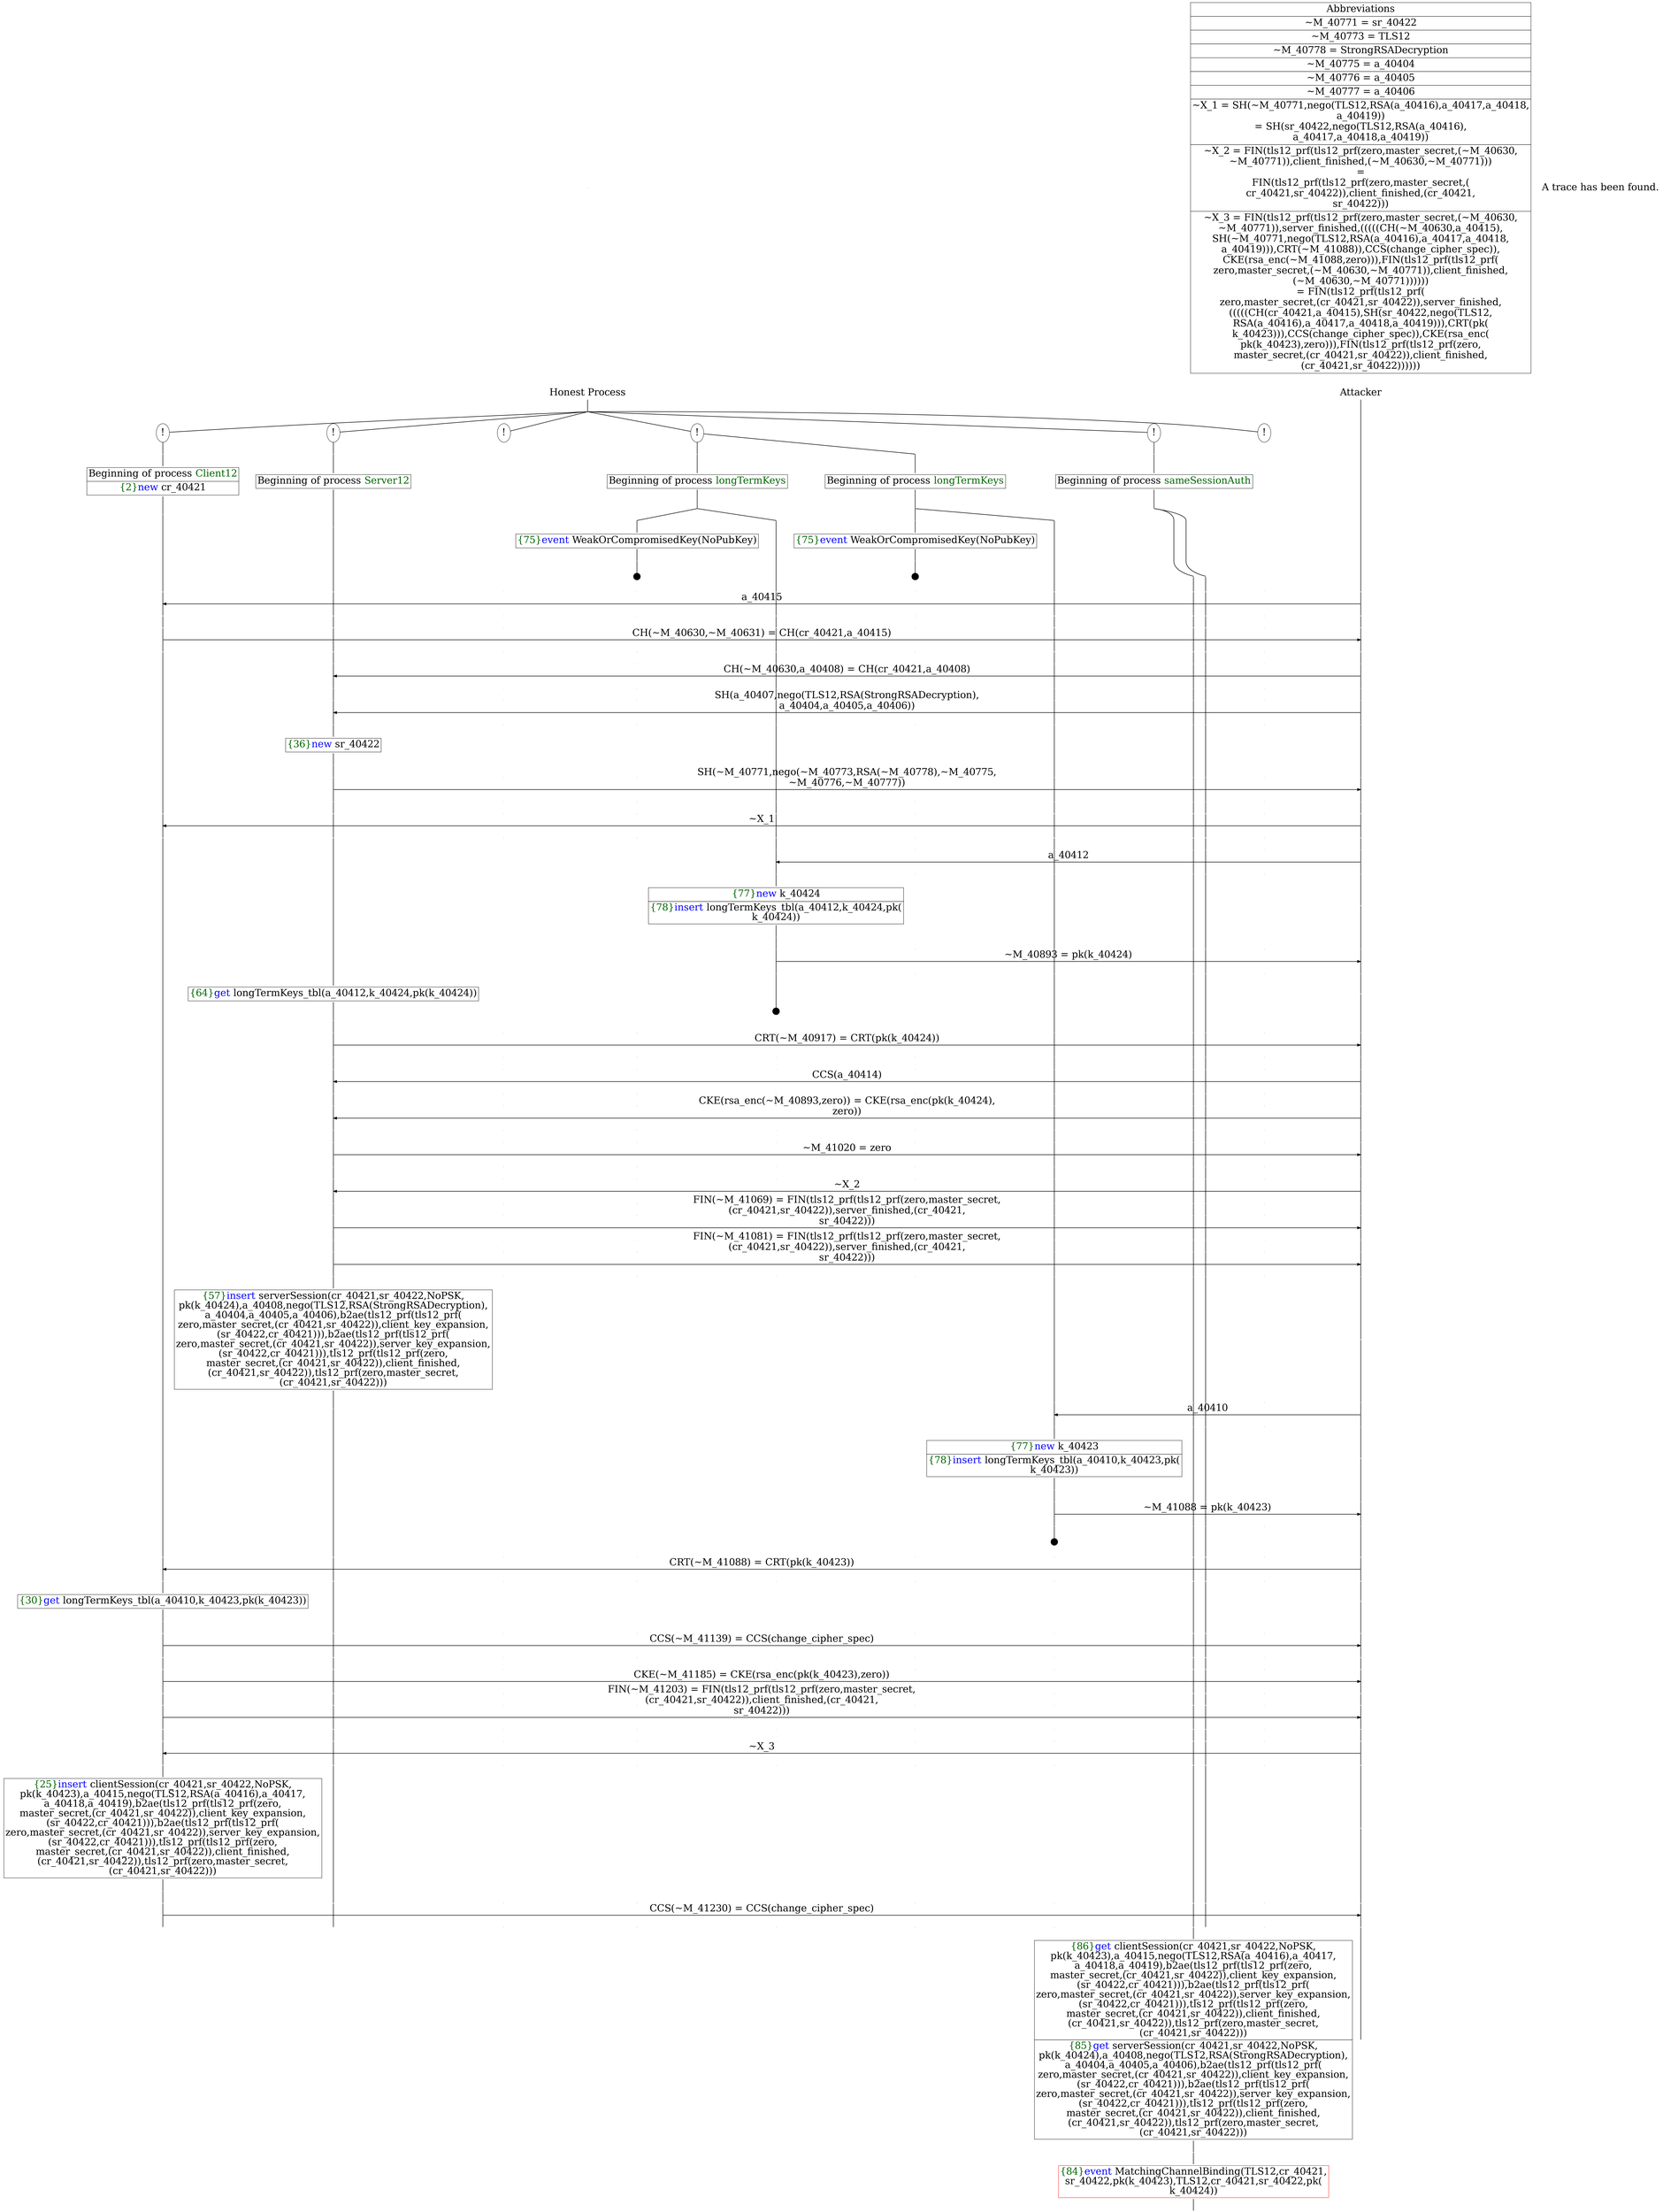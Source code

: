 digraph {
graph [ordering = out]
edge [arrowhead = none, penwidth = 1.6, fontsize = 30]
node [shape = point, width = 0, height = 0, fontsize = 30]
Trace<br/>
[label = <A trace has been found.<br/>
>, shape = plaintext]
P0__0 [label = "Honest Process", shape = plaintext]
P__0 [label = "Attacker", shape = plaintext]
Trace -> P0__0 [label = "", style = invisible, weight = 100]{rank = same; P0__0 P__0}
P0__0 -> P0__1 [label = <>, weight = 100]
/*RPar */
P0__1 -> P0_5__1 [label = <>]
P0__1 -> P0_4__1 [label = <>]
P0__1 -> P0_3__1 [label = <>]
P0__1 -> P0_2__1 [label = <>]
P0__1 -> P0_1__1 [label = <>]
P0__1 -> P0_0__1 [label = <>]
P0__1 [label = "", fixedsize = false, width = 0, height = 0, shape = none]
{rank = same; P0_0__1 P0_1__1 P0_2__1 P0_3__1 P0_4__1 P0_5__1}
P0_0__1 [label = "!", shape = ellipse]
P0_1__1 [label = "!", shape = ellipse]
P0_1_0__1 [label = "", fixedsize = false, width = 0, height = 0, shape = none]
P0_1__1 -> P0_1_0__1 [label = <>, weight = 100]
P0_1_0__1 -> P0_1_0__2 [label = <>, weight = 100]
P0_1_0__2 [shape = plaintext, label = <<TABLE BORDER="0" CELLBORDER="1" CELLSPACING="0" CELLPADDING="4"> <TR><TD>Beginning of process <FONT COLOR="darkgreen">sameSessionAuth</FONT></TD></TR></TABLE>>]
P0_1_0__2 -> P0_1_0__3 [label = <>, weight = 100]
/*RPar */
P0_1_0__3 -> P0_1_0_1__3 [label = <>]
P0_1_0__3 -> P0_1_0_0__3 [label = <>]
P0_1_0__3 [label = "", fixedsize = false, width = 0, height = 0, shape = none]
{rank = same; P0_1_0_0__3 P0_1_0_1__3}
P0_2__1 [label = "!", shape = ellipse]
{rank = same; P0_2_1__1 P0_2_0__1}
P0_2_1__1 [label = "", fixedsize = false, width = 0, height = 0, shape = none]
P0_2__1 -> P0_2_1__1 [label = <>]
P0_2_0__1 [label = "", fixedsize = false, width = 0, height = 0, shape = none]
P0_2__1 -> P0_2_0__1 [label = <>]
P0_2_0__1 -> P0_2_0__2 [label = <>, weight = 100]
P0_2_0__2 [shape = plaintext, label = <<TABLE BORDER="0" CELLBORDER="1" CELLSPACING="0" CELLPADDING="4"> <TR><TD>Beginning of process <FONT COLOR="darkgreen">longTermKeys</FONT></TD></TR></TABLE>>]
P0_2_0__2 -> P0_2_0__3 [label = <>, weight = 100]
/*RPar */
P0_2_0__3 -> P0_2_0_1__3 [label = <>]
P0_2_0__3 -> P0_2_0_0__3 [label = <>]
P0_2_0__3 [label = "", fixedsize = false, width = 0, height = 0, shape = none]
{rank = same; P0_2_0_0__3 P0_2_0_1__3}
P0_2_0_1__3 -> P0_2_0_1__4 [label = <>, weight = 100]
P0_2_0_1__4 [shape = plaintext, label = <<TABLE BORDER="0" CELLBORDER="1" CELLSPACING="0" CELLPADDING="4"> <TR><TD><FONT COLOR="darkgreen">{75}</FONT><FONT COLOR="blue">event</FONT> WeakOrCompromisedKey(NoPubKey)</TD></TR></TABLE>>]
P0_2_0_1__4 -> P0_2_0_1__5 [label = <>, weight = 100]
P0_2_0_1__6 [label = "", width = 0.3, height = 0.3]
P0_2_0_1__5 -> P0_2_0_1__6 [label = <>, weight = 100]
P0_2_1__1 -> P0_2_1__2 [label = <>, weight = 100]
P0_2_1__2 [shape = plaintext, label = <<TABLE BORDER="0" CELLBORDER="1" CELLSPACING="0" CELLPADDING="4"> <TR><TD>Beginning of process <FONT COLOR="darkgreen">longTermKeys</FONT></TD></TR></TABLE>>]
P0_2_1__2 -> P0_2_1__3 [label = <>, weight = 100]
/*RPar */
P0_2_1__3 -> P0_2_1_1__3 [label = <>]
P0_2_1__3 -> P0_2_1_0__3 [label = <>]
P0_2_1__3 [label = "", fixedsize = false, width = 0, height = 0, shape = none]
{rank = same; P0_2_1_0__3 P0_2_1_1__3}
P0_2_1_1__3 -> P0_2_1_1__4 [label = <>, weight = 100]
P0_2_1_1__4 [shape = plaintext, label = <<TABLE BORDER="0" CELLBORDER="1" CELLSPACING="0" CELLPADDING="4"> <TR><TD><FONT COLOR="darkgreen">{75}</FONT><FONT COLOR="blue">event</FONT> WeakOrCompromisedKey(NoPubKey)</TD></TR></TABLE>>]
P0_2_1_1__4 -> P0_2_1_1__5 [label = <>, weight = 100]
P0_2_1_1__6 [label = "", width = 0.3, height = 0.3]
P0_2_1_1__5 -> P0_2_1_1__6 [label = <>, weight = 100]
P0_3__1 [label = "!", shape = ellipse]
P0_4__1 [label = "!", shape = ellipse]
P0_4_0__1 [label = "", fixedsize = false, width = 0, height = 0, shape = none]
P0_4__1 -> P0_4_0__1 [label = <>, weight = 100]
P0_4_0__1 -> P0_4_0__2 [label = <>, weight = 100]
P0_4_0__2 [shape = plaintext, label = <<TABLE BORDER="0" CELLBORDER="1" CELLSPACING="0" CELLPADDING="4"> <TR><TD>Beginning of process <FONT COLOR="darkgreen">Server12</FONT></TD></TR></TABLE>>]
P0_4_0__2 -> P0_4_0__3 [label = <>, weight = 100]
P0_5__1 [label = "!", shape = ellipse]
P0_5_0__1 [label = "", fixedsize = false, width = 0, height = 0, shape = none]
P0_5__1 -> P0_5_0__1 [label = <>, weight = 100]
P0_5_0__1 -> P0_5_0__2 [label = <>, weight = 100]
P0_5_0__2 [shape = plaintext, label = <<TABLE BORDER="0" CELLBORDER="1" CELLSPACING="0" CELLPADDING="4"> <TR><TD>Beginning of process <FONT COLOR="darkgreen">Client12</FONT></TD></TR><TR><TD><FONT COLOR="darkgreen">{2}</FONT><FONT COLOR="blue">new </FONT>cr_40421</TD></TR></TABLE>>]
P0_5_0__2 -> P0_5_0__3 [label = <>, weight = 100]
P0_5_0__3 -> P0_5_0__4 [label = <>, weight = 100]
P0_4_0__3 -> P0_4_0__4 [label = <>, weight = 100]
P0_3__2 [label = "", style = invisible]
P0_3__1 -> P0_3__2 [label = <>, weight = 100, style = invisible]
P0_2_1_1__7 [label = "", style = invisible]
P0_2_1_1__6 -> P0_2_1_1__7 [label = <>, weight = 100, style = invisible]
P0_2_1_0__3 -> P0_2_1_0__4 [label = <>, weight = 100]
P0_2_0_1__7 [label = "", style = invisible]
P0_2_0_1__6 -> P0_2_0_1__7 [label = <>, weight = 100, style = invisible]
P0_2_0_0__3 -> P0_2_0_0__4 [label = <>, weight = 100]
P0_1_0_1__3 -> P0_1_0_1__4 [label = <>, weight = 100]
P0_1_0_0__3 -> P0_1_0_0__4 [label = <>, weight = 100]
P0_0__2 [label = "", style = invisible]
P0_0__1 -> P0_0__2 [label = <>, weight = 100, style = invisible]
P__0 -> P__1 [label = <>, weight = 100]
{rank = same; P__1 P0_0__2 P0_1_0_0__4 P0_1_0_1__4 P0_2_0_0__4 P0_2_0_1__7 P0_2_1_0__4 P0_2_1_1__7 P0_3__2 P0_4_0__4 P0_5_0__4}
P0_5_0__4 -> P0_5_0__5 [label = <>, weight = 100]
P__1 -> P__2 [label = <>, weight = 100]
{rank = same; P__2 P0_5_0__5}
P0_5_0__5 -> P__2 [label = <a_40415>, dir = back, arrowhead = normal]
P0_5_0__5 -> P0_5_0__6 [label = <>, weight = 100]
P0_4_0__4 -> P0_4_0__5 [label = <>, weight = 100]
P0_3__3 [label = "", style = invisible]
P0_3__2 -> P0_3__3 [label = <>, weight = 100, style = invisible]
P0_2_1_1__8 [label = "", style = invisible]
P0_2_1_1__7 -> P0_2_1_1__8 [label = <>, weight = 100, style = invisible]
P0_2_1_0__4 -> P0_2_1_0__5 [label = <>, weight = 100]
P0_2_0_1__8 [label = "", style = invisible]
P0_2_0_1__7 -> P0_2_0_1__8 [label = <>, weight = 100, style = invisible]
P0_2_0_0__4 -> P0_2_0_0__5 [label = <>, weight = 100]
P0_1_0_1__4 -> P0_1_0_1__5 [label = <>, weight = 100]
P0_1_0_0__4 -> P0_1_0_0__5 [label = <>, weight = 100]
P0_0__3 [label = "", style = invisible]
P0_0__2 -> P0_0__3 [label = <>, weight = 100, style = invisible]
P__2 -> P__3 [label = <>, weight = 100]
{rank = same; P__3 P0_0__3 P0_1_0_0__5 P0_1_0_1__5 P0_2_0_0__5 P0_2_0_1__8 P0_2_1_0__5 P0_2_1_1__8 P0_3__3 P0_4_0__5 P0_5_0__6}
P0_5_0__6 -> P0_5_0__7 [label = <>, weight = 100]
P0_4_0__5 -> P0_4_0__6 [label = <>, weight = 100]
P0_3__4 [label = "", style = invisible]
P0_3__3 -> P0_3__4 [label = <>, weight = 100, style = invisible]
P0_2_1_1__9 [label = "", style = invisible]
P0_2_1_1__8 -> P0_2_1_1__9 [label = <>, weight = 100, style = invisible]
P0_2_1_0__5 -> P0_2_1_0__6 [label = <>, weight = 100]
P0_2_0_1__9 [label = "", style = invisible]
P0_2_0_1__8 -> P0_2_0_1__9 [label = <>, weight = 100, style = invisible]
P0_2_0_0__5 -> P0_2_0_0__6 [label = <>, weight = 100]
P0_1_0_1__5 -> P0_1_0_1__6 [label = <>, weight = 100]
P0_1_0_0__5 -> P0_1_0_0__6 [label = <>, weight = 100]
P0_0__4 [label = "", style = invisible]
P0_0__3 -> P0_0__4 [label = <>, weight = 100, style = invisible]
P__3 -> P__4 [label = <>, weight = 100]
{rank = same; P__4 P0_0__4 P0_1_0_0__6 P0_1_0_1__6 P0_2_0_0__6 P0_2_0_1__9 P0_2_1_0__6 P0_2_1_1__9 P0_3__4 P0_4_0__6 P0_5_0__7}
P0_5_0__7 -> P0_5_0__8 [label = <>, weight = 100]
P__4 -> P__5 [label = <>, weight = 100]
{rank = same; P__5 P0_5_0__8}
P0_5_0__8 -> P__5 [label = <CH(~M_40630,~M_40631) = CH(cr_40421,a_40415)>, arrowhead = normal]
P0_5_0__8 -> P0_5_0__9 [label = <>, weight = 100]
P0_4_0__6 -> P0_4_0__7 [label = <>, weight = 100]
P0_3__5 [label = "", style = invisible]
P0_3__4 -> P0_3__5 [label = <>, weight = 100, style = invisible]
P0_2_1_1__10 [label = "", style = invisible]
P0_2_1_1__9 -> P0_2_1_1__10 [label = <>, weight = 100, style = invisible]
P0_2_1_0__6 -> P0_2_1_0__7 [label = <>, weight = 100]
P0_2_0_1__10 [label = "", style = invisible]
P0_2_0_1__9 -> P0_2_0_1__10 [label = <>, weight = 100, style = invisible]
P0_2_0_0__6 -> P0_2_0_0__7 [label = <>, weight = 100]
P0_1_0_1__6 -> P0_1_0_1__7 [label = <>, weight = 100]
P0_1_0_0__6 -> P0_1_0_0__7 [label = <>, weight = 100]
P0_0__5 [label = "", style = invisible]
P0_0__4 -> P0_0__5 [label = <>, weight = 100, style = invisible]
P__5 -> P__6 [label = <>, weight = 100]
{rank = same; P__6 P0_0__5 P0_1_0_0__7 P0_1_0_1__7 P0_2_0_0__7 P0_2_0_1__10 P0_2_1_0__7 P0_2_1_1__10 P0_3__5 P0_4_0__7 P0_5_0__9}
P0_4_0__7 -> P0_4_0__8 [label = <>, weight = 100]
P0_3__6 [label = "", style = invisible]
P0_3__5 -> P0_3__6 [label = <>, weight = 100, style = invisible]
P0_2_1_1__11 [label = "", style = invisible]
P0_2_1_1__10 -> P0_2_1_1__11 [label = <>, weight = 100, style = invisible]
P0_2_1_0__7 -> P0_2_1_0__8 [label = <>, weight = 100]
P0_2_0_1__11 [label = "", style = invisible]
P0_2_0_1__10 -> P0_2_0_1__11 [label = <>, weight = 100, style = invisible]
P0_2_0_0__7 -> P0_2_0_0__8 [label = <>, weight = 100]
P0_1_0_1__7 -> P0_1_0_1__8 [label = <>, weight = 100]
P0_1_0_0__7 -> P0_1_0_0__8 [label = <>, weight = 100]
P0_0__6 [label = "", style = invisible]
P0_0__5 -> P0_0__6 [label = <>, weight = 100, style = invisible]
P__6 -> P__7 [label = <>, weight = 100]
{rank = same; P__7 P0_0__6 P0_1_0_0__8 P0_1_0_1__8 P0_2_0_0__8 P0_2_0_1__11 P0_2_1_0__8 P0_2_1_1__11 P0_3__6 P0_4_0__8}
P0_4_0__8 -> P0_4_0__9 [label = <>, weight = 100]
P__7 -> P__8 [label = <>, weight = 100]
{rank = same; P__8 P0_4_0__9}
P0_4_0__9 -> P__8 [label = <CH(~M_40630,a_40408) = CH(cr_40421,a_40408)>, dir = back, arrowhead = normal]
P0_4_0__9 -> P0_4_0__10 [label = <>, weight = 100]
P0_3__7 [label = "", style = invisible]
P0_3__6 -> P0_3__7 [label = <>, weight = 100, style = invisible]
P0_2_1_1__12 [label = "", style = invisible]
P0_2_1_1__11 -> P0_2_1_1__12 [label = <>, weight = 100, style = invisible]
P0_2_1_0__8 -> P0_2_1_0__9 [label = <>, weight = 100]
P0_2_0_1__12 [label = "", style = invisible]
P0_2_0_1__11 -> P0_2_0_1__12 [label = <>, weight = 100, style = invisible]
P0_2_0_0__8 -> P0_2_0_0__9 [label = <>, weight = 100]
P0_1_0_1__8 -> P0_1_0_1__9 [label = <>, weight = 100]
P0_1_0_0__8 -> P0_1_0_0__9 [label = <>, weight = 100]
P0_0__7 [label = "", style = invisible]
P0_0__6 -> P0_0__7 [label = <>, weight = 100, style = invisible]
P__8 -> P__9 [label = <>, weight = 100]
{rank = same; P__9 P0_0__7 P0_1_0_0__9 P0_1_0_1__9 P0_2_0_0__9 P0_2_0_1__12 P0_2_1_0__9 P0_2_1_1__12 P0_3__7 P0_4_0__10}
P0_4_0__10 -> P0_4_0__11 [label = <>, weight = 100]
P0_3__8 [label = "", style = invisible]
P0_3__7 -> P0_3__8 [label = <>, weight = 100, style = invisible]
P0_2_1_1__13 [label = "", style = invisible]
P0_2_1_1__12 -> P0_2_1_1__13 [label = <>, weight = 100, style = invisible]
P0_2_1_0__9 -> P0_2_1_0__10 [label = <>, weight = 100]
P0_2_0_1__13 [label = "", style = invisible]
P0_2_0_1__12 -> P0_2_0_1__13 [label = <>, weight = 100, style = invisible]
P0_2_0_0__9 -> P0_2_0_0__10 [label = <>, weight = 100]
P0_1_0_1__9 -> P0_1_0_1__10 [label = <>, weight = 100]
P0_1_0_0__9 -> P0_1_0_0__10 [label = <>, weight = 100]
P0_0__8 [label = "", style = invisible]
P0_0__7 -> P0_0__8 [label = <>, weight = 100, style = invisible]
P__9 -> P__10 [label = <>, weight = 100]
{rank = same; P__10 P0_0__8 P0_1_0_0__10 P0_1_0_1__10 P0_2_0_0__10 P0_2_0_1__13 P0_2_1_0__10 P0_2_1_1__13 P0_3__8 P0_4_0__11}
P0_4_0__11 -> P0_4_0__12 [label = <>, weight = 100]
P__10 -> P__11 [label = <>, weight = 100]
{rank = same; P__11 P0_4_0__12}
P0_4_0__12 -> P__11 [label = <SH(a_40407,nego(TLS12,RSA(StrongRSADecryption),<br/>
a_40404,a_40405,a_40406))>, dir = back, arrowhead = normal]
P0_4_0__12 -> P0_4_0__13 [label = <>, weight = 100]
P0_3__9 [label = "", style = invisible]
P0_3__8 -> P0_3__9 [label = <>, weight = 100, style = invisible]
P0_2_1_1__14 [label = "", style = invisible]
P0_2_1_1__13 -> P0_2_1_1__14 [label = <>, weight = 100, style = invisible]
P0_2_1_0__10 -> P0_2_1_0__11 [label = <>, weight = 100]
P0_2_0_1__14 [label = "", style = invisible]
P0_2_0_1__13 -> P0_2_0_1__14 [label = <>, weight = 100, style = invisible]
P0_2_0_0__10 -> P0_2_0_0__11 [label = <>, weight = 100]
P0_1_0_1__10 -> P0_1_0_1__11 [label = <>, weight = 100]
P0_1_0_0__10 -> P0_1_0_0__11 [label = <>, weight = 100]
P0_0__9 [label = "", style = invisible]
P0_0__8 -> P0_0__9 [label = <>, weight = 100, style = invisible]
P__11 -> P__12 [label = <>, weight = 100]
{rank = same; P__12 P0_0__9 P0_1_0_0__11 P0_1_0_1__11 P0_2_0_0__11 P0_2_0_1__14 P0_2_1_0__11 P0_2_1_1__14 P0_3__9 P0_4_0__13}
P0_4_0__13 -> P0_4_0__14 [label = <>, weight = 100]
P0_4_0__14 [shape = plaintext, label = <<TABLE BORDER="0" CELLBORDER="1" CELLSPACING="0" CELLPADDING="4"> <TR><TD><FONT COLOR="darkgreen">{36}</FONT><FONT COLOR="blue">new </FONT>sr_40422</TD></TR></TABLE>>]
P0_4_0__14 -> P0_4_0__15 [label = <>, weight = 100]
P0_4_0__15 -> P0_4_0__16 [label = <>, weight = 100]
P0_3__10 [label = "", style = invisible]
P0_3__9 -> P0_3__10 [label = <>, weight = 100, style = invisible]
P0_2_1_1__15 [label = "", style = invisible]
P0_2_1_1__14 -> P0_2_1_1__15 [label = <>, weight = 100, style = invisible]
P0_2_1_0__11 -> P0_2_1_0__12 [label = <>, weight = 100]
P0_2_0_1__15 [label = "", style = invisible]
P0_2_0_1__14 -> P0_2_0_1__15 [label = <>, weight = 100, style = invisible]
P0_2_0_0__11 -> P0_2_0_0__12 [label = <>, weight = 100]
P0_1_0_1__11 -> P0_1_0_1__12 [label = <>, weight = 100]
P0_1_0_0__11 -> P0_1_0_0__12 [label = <>, weight = 100]
P0_0__10 [label = "", style = invisible]
P0_0__9 -> P0_0__10 [label = <>, weight = 100, style = invisible]
P__12 -> P__13 [label = <>, weight = 100]
{rank = same; P__13 P0_0__10 P0_1_0_0__12 P0_1_0_1__12 P0_2_0_0__12 P0_2_0_1__15 P0_2_1_0__12 P0_2_1_1__15 P0_3__10 P0_4_0__16}
P0_4_0__16 -> P0_4_0__17 [label = <>, weight = 100]
P__13 -> P__14 [label = <>, weight = 100]
{rank = same; P__14 P0_4_0__17}
P0_4_0__17 -> P__14 [label = <SH(~M_40771,nego(~M_40773,RSA(~M_40778),~M_40775,<br/>
~M_40776,~M_40777))>, arrowhead = normal]
P0_4_0__17 -> P0_4_0__18 [label = <>, weight = 100]
P0_3__11 [label = "", style = invisible]
P0_3__10 -> P0_3__11 [label = <>, weight = 100, style = invisible]
P0_2_1_1__16 [label = "", style = invisible]
P0_2_1_1__15 -> P0_2_1_1__16 [label = <>, weight = 100, style = invisible]
P0_2_1_0__12 -> P0_2_1_0__13 [label = <>, weight = 100]
P0_2_0_1__16 [label = "", style = invisible]
P0_2_0_1__15 -> P0_2_0_1__16 [label = <>, weight = 100, style = invisible]
P0_2_0_0__12 -> P0_2_0_0__13 [label = <>, weight = 100]
P0_1_0_1__12 -> P0_1_0_1__13 [label = <>, weight = 100]
P0_1_0_0__12 -> P0_1_0_0__13 [label = <>, weight = 100]
P0_0__11 [label = "", style = invisible]
P0_0__10 -> P0_0__11 [label = <>, weight = 100, style = invisible]
P__14 -> P__15 [label = <>, weight = 100]
{rank = same; P__15 P0_0__11 P0_1_0_0__13 P0_1_0_1__13 P0_2_0_0__13 P0_2_0_1__16 P0_2_1_0__13 P0_2_1_1__16 P0_3__11 P0_4_0__18}
P0_5_0__9 -> P0_5_0__10 [label = <>, weight = 100]
P0_4_0__18 -> P0_4_0__19 [label = <>, weight = 100]
P0_3__12 [label = "", style = invisible]
P0_3__11 -> P0_3__12 [label = <>, weight = 100, style = invisible]
P0_2_1_1__17 [label = "", style = invisible]
P0_2_1_1__16 -> P0_2_1_1__17 [label = <>, weight = 100, style = invisible]
P0_2_1_0__13 -> P0_2_1_0__14 [label = <>, weight = 100]
P0_2_0_1__17 [label = "", style = invisible]
P0_2_0_1__16 -> P0_2_0_1__17 [label = <>, weight = 100, style = invisible]
P0_2_0_0__13 -> P0_2_0_0__14 [label = <>, weight = 100]
P0_1_0_1__13 -> P0_1_0_1__14 [label = <>, weight = 100]
P0_1_0_0__13 -> P0_1_0_0__14 [label = <>, weight = 100]
P0_0__12 [label = "", style = invisible]
P0_0__11 -> P0_0__12 [label = <>, weight = 100, style = invisible]
P__15 -> P__16 [label = <>, weight = 100]
{rank = same; P__16 P0_0__12 P0_1_0_0__14 P0_1_0_1__14 P0_2_0_0__14 P0_2_0_1__17 P0_2_1_0__14 P0_2_1_1__17 P0_3__12 P0_4_0__19 P0_5_0__10}
P0_5_0__10 -> P0_5_0__11 [label = <>, weight = 100]
P__16 -> P__17 [label = <>, weight = 100]
{rank = same; P__17 P0_5_0__11}
P0_5_0__11 -> P__17 [label = <~X_1>, dir = back, arrowhead = normal]
P0_5_0__11 -> P0_5_0__12 [label = <>, weight = 100]
P0_4_0__19 -> P0_4_0__20 [label = <>, weight = 100]
P0_3__13 [label = "", style = invisible]
P0_3__12 -> P0_3__13 [label = <>, weight = 100, style = invisible]
P0_2_1_1__18 [label = "", style = invisible]
P0_2_1_1__17 -> P0_2_1_1__18 [label = <>, weight = 100, style = invisible]
P0_2_1_0__14 -> P0_2_1_0__15 [label = <>, weight = 100]
P0_2_0_1__18 [label = "", style = invisible]
P0_2_0_1__17 -> P0_2_0_1__18 [label = <>, weight = 100, style = invisible]
P0_2_0_0__14 -> P0_2_0_0__15 [label = <>, weight = 100]
P0_1_0_1__14 -> P0_1_0_1__15 [label = <>, weight = 100]
P0_1_0_0__14 -> P0_1_0_0__15 [label = <>, weight = 100]
P0_0__13 [label = "", style = invisible]
P0_0__12 -> P0_0__13 [label = <>, weight = 100, style = invisible]
P__17 -> P__18 [label = <>, weight = 100]
{rank = same; P__18 P0_0__13 P0_1_0_0__15 P0_1_0_1__15 P0_2_0_0__15 P0_2_0_1__18 P0_2_1_0__15 P0_2_1_1__18 P0_3__13 P0_4_0__20 P0_5_0__12}
P0_2_1_0__15 -> P0_2_1_0__16 [label = <>, weight = 100]
P0_2_0_1__19 [label = "", style = invisible]
P0_2_0_1__18 -> P0_2_0_1__19 [label = <>, weight = 100, style = invisible]
P0_2_0_0__15 -> P0_2_0_0__16 [label = <>, weight = 100]
P0_1_0_1__15 -> P0_1_0_1__16 [label = <>, weight = 100]
P0_1_0_0__15 -> P0_1_0_0__16 [label = <>, weight = 100]
P0_0__14 [label = "", style = invisible]
P0_0__13 -> P0_0__14 [label = <>, weight = 100, style = invisible]
P__18 -> P__19 [label = <>, weight = 100]
{rank = same; P__19 P0_0__14 P0_1_0_0__16 P0_1_0_1__16 P0_2_0_0__16 P0_2_0_1__19 P0_2_1_0__16}
P0_2_1_0__16 -> P0_2_1_0__17 [label = <>, weight = 100]
P__19 -> P__20 [label = <>, weight = 100]
{rank = same; P__20 P0_2_1_0__17}
P0_2_1_0__17 -> P__20 [label = <a_40412>, dir = back, arrowhead = normal]
P0_2_1_0__17 -> P0_2_1_0__18 [label = <>, weight = 100]
P0_2_0_1__20 [label = "", style = invisible]
P0_2_0_1__19 -> P0_2_0_1__20 [label = <>, weight = 100, style = invisible]
P0_2_0_0__16 -> P0_2_0_0__17 [label = <>, weight = 100]
P0_1_0_1__16 -> P0_1_0_1__17 [label = <>, weight = 100]
P0_1_0_0__16 -> P0_1_0_0__17 [label = <>, weight = 100]
P0_0__15 [label = "", style = invisible]
P0_0__14 -> P0_0__15 [label = <>, weight = 100, style = invisible]
P__20 -> P__21 [label = <>, weight = 100]
{rank = same; P__21 P0_0__15 P0_1_0_0__17 P0_1_0_1__17 P0_2_0_0__17 P0_2_0_1__20 P0_2_1_0__18}
P0_2_1_0__18 -> P0_2_1_0__19 [label = <>, weight = 100]
P0_2_1_0__19 [shape = plaintext, label = <<TABLE BORDER="0" CELLBORDER="1" CELLSPACING="0" CELLPADDING="4"> <TR><TD><FONT COLOR="darkgreen">{77}</FONT><FONT COLOR="blue">new </FONT>k_40424</TD></TR><TR><TD><FONT COLOR="darkgreen">{78}</FONT><FONT COLOR="blue">insert </FONT>longTermKeys_tbl(a_40412,k_40424,pk(<br/>
k_40424))</TD></TR></TABLE>>]
P0_2_1_0__19 -> P0_2_1_0__20 [label = <>, weight = 100]
P__21 -> P__22 [label = <>, weight = 100]
{rank = same; P__22 P0_2_1_0__19}
P0_2_1_0__20 -> P0_2_1_0__21 [label = <>, weight = 100]
P0_2_0_1__21 [label = "", style = invisible]
P0_2_0_1__20 -> P0_2_0_1__21 [label = <>, weight = 100, style = invisible]
P0_2_0_0__17 -> P0_2_0_0__18 [label = <>, weight = 100]
P0_1_0_1__17 -> P0_1_0_1__18 [label = <>, weight = 100]
P0_1_0_0__17 -> P0_1_0_0__18 [label = <>, weight = 100]
P0_0__16 [label = "", style = invisible]
P0_0__15 -> P0_0__16 [label = <>, weight = 100, style = invisible]
P__22 -> P__23 [label = <>, weight = 100]
{rank = same; P__23 P0_0__16 P0_1_0_0__18 P0_1_0_1__18 P0_2_0_0__18 P0_2_0_1__21 P0_2_1_0__21}
P0_2_1_0__21 -> P0_2_1_0__22 [label = <>, weight = 100]
P__23 -> P__24 [label = <>, weight = 100]
{rank = same; P__24 P0_2_1_0__22}
P0_2_1_0__22 -> P__24 [label = <~M_40893 = pk(k_40424)>, arrowhead = normal]
P0_2_1_0__22 -> P0_2_1_0__23 [label = <>, weight = 100]
P0_2_0_1__22 [label = "", style = invisible]
P0_2_0_1__21 -> P0_2_0_1__22 [label = <>, weight = 100, style = invisible]
P0_2_0_0__18 -> P0_2_0_0__19 [label = <>, weight = 100]
P0_1_0_1__18 -> P0_1_0_1__19 [label = <>, weight = 100]
P0_1_0_0__18 -> P0_1_0_0__19 [label = <>, weight = 100]
P0_0__17 [label = "", style = invisible]
P0_0__16 -> P0_0__17 [label = <>, weight = 100, style = invisible]
P__24 -> P__25 [label = <>, weight = 100]
{rank = same; P__25 P0_0__17 P0_1_0_0__19 P0_1_0_1__19 P0_2_0_0__19 P0_2_0_1__22 P0_2_1_0__23}
P0_2_1_0__24 [label = "", width = 0.3, height = 0.3]
P0_2_1_0__23 -> P0_2_1_0__24 [label = <>, weight = 100]
P0_4_0__20 -> P0_4_0__21 [label = <>, weight = 100]
P0_4_0__21 [shape = plaintext, label = <<TABLE BORDER="0" CELLBORDER="1" CELLSPACING="0" CELLPADDING="4"> <TR><TD><FONT COLOR="darkgreen">{64}</FONT><FONT COLOR="blue">get </FONT>longTermKeys_tbl(a_40412,k_40424,pk(k_40424))<br/>
</TD></TR></TABLE>>]
P0_4_0__21 -> P0_4_0__22 [label = <>, weight = 100]
P__25 -> P__26 [label = <>, weight = 100]
{rank = same; P__26 P0_4_0__21}
P0_4_0__22 -> P0_4_0__23 [label = <>, weight = 100]
P0_3__14 [label = "", style = invisible]
P0_3__13 -> P0_3__14 [label = <>, weight = 100, style = invisible]
P0_2_1_1__19 [label = "", style = invisible]
P0_2_1_1__18 -> P0_2_1_1__19 [label = <>, weight = 100, style = invisible]
P0_2_1_0__25 [label = "", style = invisible]
P0_2_1_0__24 -> P0_2_1_0__25 [label = <>, weight = 100, style = invisible]
P0_2_0_1__23 [label = "", style = invisible]
P0_2_0_1__22 -> P0_2_0_1__23 [label = <>, weight = 100, style = invisible]
P0_2_0_0__19 -> P0_2_0_0__20 [label = <>, weight = 100]
P0_1_0_1__19 -> P0_1_0_1__20 [label = <>, weight = 100]
P0_1_0_0__19 -> P0_1_0_0__20 [label = <>, weight = 100]
P0_0__18 [label = "", style = invisible]
P0_0__17 -> P0_0__18 [label = <>, weight = 100, style = invisible]
P__26 -> P__27 [label = <>, weight = 100]
{rank = same; P__27 P0_0__18 P0_1_0_0__20 P0_1_0_1__20 P0_2_0_0__20 P0_2_0_1__23 P0_2_1_0__25 P0_2_1_1__19 P0_3__14 P0_4_0__23}
P0_4_0__23 -> P0_4_0__24 [label = <>, weight = 100]
P__27 -> P__28 [label = <>, weight = 100]
{rank = same; P__28 P0_4_0__24}
P0_4_0__24 -> P__28 [label = <CRT(~M_40917) = CRT(pk(k_40424))>, arrowhead = normal]
P0_4_0__24 -> P0_4_0__25 [label = <>, weight = 100]
P0_3__15 [label = "", style = invisible]
P0_3__14 -> P0_3__15 [label = <>, weight = 100, style = invisible]
P0_2_1_1__20 [label = "", style = invisible]
P0_2_1_1__19 -> P0_2_1_1__20 [label = <>, weight = 100, style = invisible]
P0_2_1_0__26 [label = "", style = invisible]
P0_2_1_0__25 -> P0_2_1_0__26 [label = <>, weight = 100, style = invisible]
P0_2_0_1__24 [label = "", style = invisible]
P0_2_0_1__23 -> P0_2_0_1__24 [label = <>, weight = 100, style = invisible]
P0_2_0_0__20 -> P0_2_0_0__21 [label = <>, weight = 100]
P0_1_0_1__20 -> P0_1_0_1__21 [label = <>, weight = 100]
P0_1_0_0__20 -> P0_1_0_0__21 [label = <>, weight = 100]
P0_0__19 [label = "", style = invisible]
P0_0__18 -> P0_0__19 [label = <>, weight = 100, style = invisible]
P__28 -> P__29 [label = <>, weight = 100]
{rank = same; P__29 P0_0__19 P0_1_0_0__21 P0_1_0_1__21 P0_2_0_0__21 P0_2_0_1__24 P0_2_1_0__26 P0_2_1_1__20 P0_3__15 P0_4_0__25}
P0_4_0__25 -> P0_4_0__26 [label = <>, weight = 100]
P0_3__16 [label = "", style = invisible]
P0_3__15 -> P0_3__16 [label = <>, weight = 100, style = invisible]
P0_2_1_1__21 [label = "", style = invisible]
P0_2_1_1__20 -> P0_2_1_1__21 [label = <>, weight = 100, style = invisible]
P0_2_1_0__27 [label = "", style = invisible]
P0_2_1_0__26 -> P0_2_1_0__27 [label = <>, weight = 100, style = invisible]
P0_2_0_1__25 [label = "", style = invisible]
P0_2_0_1__24 -> P0_2_0_1__25 [label = <>, weight = 100, style = invisible]
P0_2_0_0__21 -> P0_2_0_0__22 [label = <>, weight = 100]
P0_1_0_1__21 -> P0_1_0_1__22 [label = <>, weight = 100]
P0_1_0_0__21 -> P0_1_0_0__22 [label = <>, weight = 100]
P0_0__20 [label = "", style = invisible]
P0_0__19 -> P0_0__20 [label = <>, weight = 100, style = invisible]
P__29 -> P__30 [label = <>, weight = 100]
{rank = same; P__30 P0_0__20 P0_1_0_0__22 P0_1_0_1__22 P0_2_0_0__22 P0_2_0_1__25 P0_2_1_0__27 P0_2_1_1__21 P0_3__16 P0_4_0__26}
P0_4_0__26 -> P0_4_0__27 [label = <>, weight = 100]
P__30 -> P__31 [label = <>, weight = 100]
{rank = same; P__31 P0_4_0__27}
P0_4_0__27 -> P__31 [label = <CCS(a_40414)>, dir = back, arrowhead = normal]
P0_4_0__27 -> P0_4_0__28 [label = <>, weight = 100]
P0_3__17 [label = "", style = invisible]
P0_3__16 -> P0_3__17 [label = <>, weight = 100, style = invisible]
P0_2_1_1__22 [label = "", style = invisible]
P0_2_1_1__21 -> P0_2_1_1__22 [label = <>, weight = 100, style = invisible]
P0_2_1_0__28 [label = "", style = invisible]
P0_2_1_0__27 -> P0_2_1_0__28 [label = <>, weight = 100, style = invisible]
P0_2_0_1__26 [label = "", style = invisible]
P0_2_0_1__25 -> P0_2_0_1__26 [label = <>, weight = 100, style = invisible]
P0_2_0_0__22 -> P0_2_0_0__23 [label = <>, weight = 100]
P0_1_0_1__22 -> P0_1_0_1__23 [label = <>, weight = 100]
P0_1_0_0__22 -> P0_1_0_0__23 [label = <>, weight = 100]
P0_0__21 [label = "", style = invisible]
P0_0__20 -> P0_0__21 [label = <>, weight = 100, style = invisible]
P__31 -> P__32 [label = <>, weight = 100]
{rank = same; P__32 P0_0__21 P0_1_0_0__23 P0_1_0_1__23 P0_2_0_0__23 P0_2_0_1__26 P0_2_1_0__28 P0_2_1_1__22 P0_3__17 P0_4_0__28}
P0_4_0__28 -> P0_4_0__29 [label = <>, weight = 100]
P0_3__18 [label = "", style = invisible]
P0_3__17 -> P0_3__18 [label = <>, weight = 100, style = invisible]
P0_2_1_1__23 [label = "", style = invisible]
P0_2_1_1__22 -> P0_2_1_1__23 [label = <>, weight = 100, style = invisible]
P0_2_1_0__29 [label = "", style = invisible]
P0_2_1_0__28 -> P0_2_1_0__29 [label = <>, weight = 100, style = invisible]
P0_2_0_1__27 [label = "", style = invisible]
P0_2_0_1__26 -> P0_2_0_1__27 [label = <>, weight = 100, style = invisible]
P0_2_0_0__23 -> P0_2_0_0__24 [label = <>, weight = 100]
P0_1_0_1__23 -> P0_1_0_1__24 [label = <>, weight = 100]
P0_1_0_0__23 -> P0_1_0_0__24 [label = <>, weight = 100]
P0_0__22 [label = "", style = invisible]
P0_0__21 -> P0_0__22 [label = <>, weight = 100, style = invisible]
P__32 -> P__33 [label = <>, weight = 100]
{rank = same; P__33 P0_0__22 P0_1_0_0__24 P0_1_0_1__24 P0_2_0_0__24 P0_2_0_1__27 P0_2_1_0__29 P0_2_1_1__23 P0_3__18 P0_4_0__29}
P0_4_0__29 -> P0_4_0__30 [label = <>, weight = 100]
P__33 -> P__34 [label = <>, weight = 100]
{rank = same; P__34 P0_4_0__30}
P0_4_0__30 -> P__34 [label = <CKE(rsa_enc(~M_40893,zero)) = CKE(rsa_enc(pk(k_40424),<br/>
zero))>, dir = back, arrowhead = normal]
P0_4_0__30 -> P0_4_0__31 [label = <>, weight = 100]
P0_3__19 [label = "", style = invisible]
P0_3__18 -> P0_3__19 [label = <>, weight = 100, style = invisible]
P0_2_1_1__24 [label = "", style = invisible]
P0_2_1_1__23 -> P0_2_1_1__24 [label = <>, weight = 100, style = invisible]
P0_2_1_0__30 [label = "", style = invisible]
P0_2_1_0__29 -> P0_2_1_0__30 [label = <>, weight = 100, style = invisible]
P0_2_0_1__28 [label = "", style = invisible]
P0_2_0_1__27 -> P0_2_0_1__28 [label = <>, weight = 100, style = invisible]
P0_2_0_0__24 -> P0_2_0_0__25 [label = <>, weight = 100]
P0_1_0_1__24 -> P0_1_0_1__25 [label = <>, weight = 100]
P0_1_0_0__24 -> P0_1_0_0__25 [label = <>, weight = 100]
P0_0__23 [label = "", style = invisible]
P0_0__22 -> P0_0__23 [label = <>, weight = 100, style = invisible]
P__34 -> P__35 [label = <>, weight = 100]
{rank = same; P__35 P0_0__23 P0_1_0_0__25 P0_1_0_1__25 P0_2_0_0__25 P0_2_0_1__28 P0_2_1_0__30 P0_2_1_1__24 P0_3__19 P0_4_0__31}
P0_4_0__31 -> P0_4_0__32 [label = <>, weight = 100]
P0_3__20 [label = "", style = invisible]
P0_3__19 -> P0_3__20 [label = <>, weight = 100, style = invisible]
P0_2_1_1__25 [label = "", style = invisible]
P0_2_1_1__24 -> P0_2_1_1__25 [label = <>, weight = 100, style = invisible]
P0_2_1_0__31 [label = "", style = invisible]
P0_2_1_0__30 -> P0_2_1_0__31 [label = <>, weight = 100, style = invisible]
P0_2_0_1__29 [label = "", style = invisible]
P0_2_0_1__28 -> P0_2_0_1__29 [label = <>, weight = 100, style = invisible]
P0_2_0_0__25 -> P0_2_0_0__26 [label = <>, weight = 100]
P0_1_0_1__25 -> P0_1_0_1__26 [label = <>, weight = 100]
P0_1_0_0__25 -> P0_1_0_0__26 [label = <>, weight = 100]
P0_0__24 [label = "", style = invisible]
P0_0__23 -> P0_0__24 [label = <>, weight = 100, style = invisible]
P__35 -> P__36 [label = <>, weight = 100]
{rank = same; P__36 P0_0__24 P0_1_0_0__26 P0_1_0_1__26 P0_2_0_0__26 P0_2_0_1__29 P0_2_1_0__31 P0_2_1_1__25 P0_3__20 P0_4_0__32}
P0_4_0__32 -> P0_4_0__33 [label = <>, weight = 100]
P__36 -> P__37 [label = <>, weight = 100]
{rank = same; P__37 P0_4_0__33}
P0_4_0__33 -> P__37 [label = <~M_41020 = zero>, arrowhead = normal]
P0_4_0__33 -> P0_4_0__34 [label = <>, weight = 100]
P0_3__21 [label = "", style = invisible]
P0_3__20 -> P0_3__21 [label = <>, weight = 100, style = invisible]
P0_2_1_1__26 [label = "", style = invisible]
P0_2_1_1__25 -> P0_2_1_1__26 [label = <>, weight = 100, style = invisible]
P0_2_1_0__32 [label = "", style = invisible]
P0_2_1_0__31 -> P0_2_1_0__32 [label = <>, weight = 100, style = invisible]
P0_2_0_1__30 [label = "", style = invisible]
P0_2_0_1__29 -> P0_2_0_1__30 [label = <>, weight = 100, style = invisible]
P0_2_0_0__26 -> P0_2_0_0__27 [label = <>, weight = 100]
P0_1_0_1__26 -> P0_1_0_1__27 [label = <>, weight = 100]
P0_1_0_0__26 -> P0_1_0_0__27 [label = <>, weight = 100]
P0_0__25 [label = "", style = invisible]
P0_0__24 -> P0_0__25 [label = <>, weight = 100, style = invisible]
P__37 -> P__38 [label = <>, weight = 100]
{rank = same; P__38 P0_0__25 P0_1_0_0__27 P0_1_0_1__27 P0_2_0_0__27 P0_2_0_1__30 P0_2_1_0__32 P0_2_1_1__26 P0_3__21 P0_4_0__34}
P0_4_0__34 -> P0_4_0__35 [label = <>, weight = 100]
P0_3__22 [label = "", style = invisible]
P0_3__21 -> P0_3__22 [label = <>, weight = 100, style = invisible]
P0_2_1_1__27 [label = "", style = invisible]
P0_2_1_1__26 -> P0_2_1_1__27 [label = <>, weight = 100, style = invisible]
P0_2_1_0__33 [label = "", style = invisible]
P0_2_1_0__32 -> P0_2_1_0__33 [label = <>, weight = 100, style = invisible]
P0_2_0_1__31 [label = "", style = invisible]
P0_2_0_1__30 -> P0_2_0_1__31 [label = <>, weight = 100, style = invisible]
P0_2_0_0__27 -> P0_2_0_0__28 [label = <>, weight = 100]
P0_1_0_1__27 -> P0_1_0_1__28 [label = <>, weight = 100]
P0_1_0_0__27 -> P0_1_0_0__28 [label = <>, weight = 100]
P0_0__26 [label = "", style = invisible]
P0_0__25 -> P0_0__26 [label = <>, weight = 100, style = invisible]
P__38 -> P__39 [label = <>, weight = 100]
{rank = same; P__39 P0_0__26 P0_1_0_0__28 P0_1_0_1__28 P0_2_0_0__28 P0_2_0_1__31 P0_2_1_0__33 P0_2_1_1__27 P0_3__22 P0_4_0__35}
P0_4_0__35 -> P0_4_0__36 [label = <>, weight = 100]
P__39 -> P__40 [label = <>, weight = 100]
{rank = same; P__40 P0_4_0__36}
P0_4_0__36 -> P__40 [label = <~X_2>, dir = back, arrowhead = normal]
P0_4_0__36 -> P0_4_0__37 [label = <>, weight = 100]
P0_3__23 [label = "", style = invisible]
P0_3__22 -> P0_3__23 [label = <>, weight = 100, style = invisible]
P0_2_1_1__28 [label = "", style = invisible]
P0_2_1_1__27 -> P0_2_1_1__28 [label = <>, weight = 100, style = invisible]
P0_2_1_0__34 [label = "", style = invisible]
P0_2_1_0__33 -> P0_2_1_0__34 [label = <>, weight = 100, style = invisible]
P0_2_0_1__32 [label = "", style = invisible]
P0_2_0_1__31 -> P0_2_0_1__32 [label = <>, weight = 100, style = invisible]
P0_2_0_0__28 -> P0_2_0_0__29 [label = <>, weight = 100]
P0_1_0_1__28 -> P0_1_0_1__29 [label = <>, weight = 100]
P0_1_0_0__28 -> P0_1_0_0__29 [label = <>, weight = 100]
P0_0__27 [label = "", style = invisible]
P0_0__26 -> P0_0__27 [label = <>, weight = 100, style = invisible]
P__40 -> P__41 [label = <>, weight = 100]
{rank = same; P__41 P0_0__27 P0_1_0_0__29 P0_1_0_1__29 P0_2_0_0__29 P0_2_0_1__32 P0_2_1_0__34 P0_2_1_1__28 P0_3__23 P0_4_0__37}
P0_4_0__37 -> P0_4_0__38 [label = <>, weight = 100]
P0_3__24 [label = "", style = invisible]
P0_3__23 -> P0_3__24 [label = <>, weight = 100, style = invisible]
P0_2_1_1__29 [label = "", style = invisible]
P0_2_1_1__28 -> P0_2_1_1__29 [label = <>, weight = 100, style = invisible]
P0_2_1_0__35 [label = "", style = invisible]
P0_2_1_0__34 -> P0_2_1_0__35 [label = <>, weight = 100, style = invisible]
P0_2_0_1__33 [label = "", style = invisible]
P0_2_0_1__32 -> P0_2_0_1__33 [label = <>, weight = 100, style = invisible]
P0_2_0_0__29 -> P0_2_0_0__30 [label = <>, weight = 100]
P0_1_0_1__29 -> P0_1_0_1__30 [label = <>, weight = 100]
P0_1_0_0__29 -> P0_1_0_0__30 [label = <>, weight = 100]
P0_0__28 [label = "", style = invisible]
P0_0__27 -> P0_0__28 [label = <>, weight = 100, style = invisible]
P__41 -> P__42 [label = <>, weight = 100]
{rank = same; P__42 P0_0__28 P0_1_0_0__30 P0_1_0_1__30 P0_2_0_0__30 P0_2_0_1__33 P0_2_1_0__35 P0_2_1_1__29 P0_3__24 P0_4_0__38}
P0_4_0__38 -> P0_4_0__39 [label = <>, weight = 100]
P__42 -> P__43 [label = <>, weight = 100]
{rank = same; P__43 P0_4_0__39}
P0_4_0__39 -> P__43 [label = <FIN(~M_41069) = FIN(tls12_prf(tls12_prf(zero,master_secret,<br/>
(cr_40421,sr_40422)),server_finished,(cr_40421,<br/>
sr_40422)))>, arrowhead = normal]
P0_4_0__39 -> P0_4_0__40 [label = <>, weight = 100]
P0_3__25 [label = "", style = invisible]
P0_3__24 -> P0_3__25 [label = <>, weight = 100, style = invisible]
P0_2_1_1__30 [label = "", style = invisible]
P0_2_1_1__29 -> P0_2_1_1__30 [label = <>, weight = 100, style = invisible]
P0_2_1_0__36 [label = "", style = invisible]
P0_2_1_0__35 -> P0_2_1_0__36 [label = <>, weight = 100, style = invisible]
P0_2_0_1__34 [label = "", style = invisible]
P0_2_0_1__33 -> P0_2_0_1__34 [label = <>, weight = 100, style = invisible]
P0_2_0_0__30 -> P0_2_0_0__31 [label = <>, weight = 100]
P0_1_0_1__30 -> P0_1_0_1__31 [label = <>, weight = 100]
P0_1_0_0__30 -> P0_1_0_0__31 [label = <>, weight = 100]
P0_0__29 [label = "", style = invisible]
P0_0__28 -> P0_0__29 [label = <>, weight = 100, style = invisible]
P__43 -> P__44 [label = <>, weight = 100]
{rank = same; P__44 P0_0__29 P0_1_0_0__31 P0_1_0_1__31 P0_2_0_0__31 P0_2_0_1__34 P0_2_1_0__36 P0_2_1_1__30 P0_3__25 P0_4_0__40}
P0_4_0__40 -> P0_4_0__41 [label = <>, weight = 100]
P0_3__26 [label = "", style = invisible]
P0_3__25 -> P0_3__26 [label = <>, weight = 100, style = invisible]
P0_2_1_1__31 [label = "", style = invisible]
P0_2_1_1__30 -> P0_2_1_1__31 [label = <>, weight = 100, style = invisible]
P0_2_1_0__37 [label = "", style = invisible]
P0_2_1_0__36 -> P0_2_1_0__37 [label = <>, weight = 100, style = invisible]
P0_2_0_1__35 [label = "", style = invisible]
P0_2_0_1__34 -> P0_2_0_1__35 [label = <>, weight = 100, style = invisible]
P0_2_0_0__31 -> P0_2_0_0__32 [label = <>, weight = 100]
P0_1_0_1__31 -> P0_1_0_1__32 [label = <>, weight = 100]
P0_1_0_0__31 -> P0_1_0_0__32 [label = <>, weight = 100]
P0_0__30 [label = "", style = invisible]
P0_0__29 -> P0_0__30 [label = <>, weight = 100, style = invisible]
P__44 -> P__45 [label = <>, weight = 100]
{rank = same; P__45 P0_0__30 P0_1_0_0__32 P0_1_0_1__32 P0_2_0_0__32 P0_2_0_1__35 P0_2_1_0__37 P0_2_1_1__31 P0_3__26 P0_4_0__41}
P0_4_0__41 -> P0_4_0__42 [label = <>, weight = 100]
P__45 -> P__46 [label = <>, weight = 100]
{rank = same; P__46 P0_4_0__42}
P0_4_0__42 -> P__46 [label = <FIN(~M_41081) = FIN(tls12_prf(tls12_prf(zero,master_secret,<br/>
(cr_40421,sr_40422)),server_finished,(cr_40421,<br/>
sr_40422)))>, arrowhead = normal]
P0_4_0__42 -> P0_4_0__43 [label = <>, weight = 100]
P0_3__27 [label = "", style = invisible]
P0_3__26 -> P0_3__27 [label = <>, weight = 100, style = invisible]
P0_2_1_1__32 [label = "", style = invisible]
P0_2_1_1__31 -> P0_2_1_1__32 [label = <>, weight = 100, style = invisible]
P0_2_1_0__38 [label = "", style = invisible]
P0_2_1_0__37 -> P0_2_1_0__38 [label = <>, weight = 100, style = invisible]
P0_2_0_1__36 [label = "", style = invisible]
P0_2_0_1__35 -> P0_2_0_1__36 [label = <>, weight = 100, style = invisible]
P0_2_0_0__32 -> P0_2_0_0__33 [label = <>, weight = 100]
P0_1_0_1__32 -> P0_1_0_1__33 [label = <>, weight = 100]
P0_1_0_0__32 -> P0_1_0_0__33 [label = <>, weight = 100]
P0_0__31 [label = "", style = invisible]
P0_0__30 -> P0_0__31 [label = <>, weight = 100, style = invisible]
P__46 -> P__47 [label = <>, weight = 100]
{rank = same; P__47 P0_0__31 P0_1_0_0__33 P0_1_0_1__33 P0_2_0_0__33 P0_2_0_1__36 P0_2_1_0__38 P0_2_1_1__32 P0_3__27 P0_4_0__43}
P0_4_0__43 -> P0_4_0__44 [label = <>, weight = 100]
P0_4_0__44 [shape = plaintext, label = <<TABLE BORDER="0" CELLBORDER="1" CELLSPACING="0" CELLPADDING="4"> <TR><TD><FONT COLOR="darkgreen">{57}</FONT><FONT COLOR="blue">insert </FONT>serverSession(cr_40421,sr_40422,NoPSK,<br/>
pk(k_40424),a_40408,nego(TLS12,RSA(StrongRSADecryption),<br/>
a_40404,a_40405,a_40406),b2ae(tls12_prf(tls12_prf(<br/>
zero,master_secret,(cr_40421,sr_40422)),client_key_expansion,<br/>
(sr_40422,cr_40421))),b2ae(tls12_prf(tls12_prf(<br/>
zero,master_secret,(cr_40421,sr_40422)),server_key_expansion,<br/>
(sr_40422,cr_40421))),tls12_prf(tls12_prf(zero,<br/>
master_secret,(cr_40421,sr_40422)),client_finished,<br/>
(cr_40421,sr_40422)),tls12_prf(zero,master_secret,<br/>
(cr_40421,sr_40422)))</TD></TR></TABLE>>]
P0_4_0__44 -> P0_4_0__45 [label = <>, weight = 100]
P__47 -> P__48 [label = <>, weight = 100]
{rank = same; P__48 P0_4_0__44}
P0_2_0_0__33 -> P0_2_0_0__34 [label = <>, weight = 100]
P0_1_0_1__33 -> P0_1_0_1__34 [label = <>, weight = 100]
P0_1_0_0__33 -> P0_1_0_0__34 [label = <>, weight = 100]
P0_0__32 [label = "", style = invisible]
P0_0__31 -> P0_0__32 [label = <>, weight = 100, style = invisible]
P__48 -> P__49 [label = <>, weight = 100]
{rank = same; P__49 P0_0__32 P0_1_0_0__34 P0_1_0_1__34 P0_2_0_0__34}
P0_2_0_0__34 -> P0_2_0_0__35 [label = <>, weight = 100]
P__49 -> P__50 [label = <>, weight = 100]
{rank = same; P__50 P0_2_0_0__35}
P0_2_0_0__35 -> P__50 [label = <a_40410>, dir = back, arrowhead = normal]
P0_2_0_0__35 -> P0_2_0_0__36 [label = <>, weight = 100]
P0_1_0_1__34 -> P0_1_0_1__35 [label = <>, weight = 100]
P0_1_0_0__34 -> P0_1_0_0__35 [label = <>, weight = 100]
P0_0__33 [label = "", style = invisible]
P0_0__32 -> P0_0__33 [label = <>, weight = 100, style = invisible]
P__50 -> P__51 [label = <>, weight = 100]
{rank = same; P__51 P0_0__33 P0_1_0_0__35 P0_1_0_1__35 P0_2_0_0__36}
P0_2_0_0__36 -> P0_2_0_0__37 [label = <>, weight = 100]
P0_2_0_0__37 [shape = plaintext, label = <<TABLE BORDER="0" CELLBORDER="1" CELLSPACING="0" CELLPADDING="4"> <TR><TD><FONT COLOR="darkgreen">{77}</FONT><FONT COLOR="blue">new </FONT>k_40423</TD></TR><TR><TD><FONT COLOR="darkgreen">{78}</FONT><FONT COLOR="blue">insert </FONT>longTermKeys_tbl(a_40410,k_40423,pk(<br/>
k_40423))</TD></TR></TABLE>>]
P0_2_0_0__37 -> P0_2_0_0__38 [label = <>, weight = 100]
P__51 -> P__52 [label = <>, weight = 100]
{rank = same; P__52 P0_2_0_0__37}
P0_2_0_0__38 -> P0_2_0_0__39 [label = <>, weight = 100]
P0_1_0_1__35 -> P0_1_0_1__36 [label = <>, weight = 100]
P0_1_0_0__35 -> P0_1_0_0__36 [label = <>, weight = 100]
P0_0__34 [label = "", style = invisible]
P0_0__33 -> P0_0__34 [label = <>, weight = 100, style = invisible]
P__52 -> P__53 [label = <>, weight = 100]
{rank = same; P__53 P0_0__34 P0_1_0_0__36 P0_1_0_1__36 P0_2_0_0__39}
P0_2_0_0__39 -> P0_2_0_0__40 [label = <>, weight = 100]
P__53 -> P__54 [label = <>, weight = 100]
{rank = same; P__54 P0_2_0_0__40}
P0_2_0_0__40 -> P__54 [label = <~M_41088 = pk(k_40423)>, arrowhead = normal]
P0_2_0_0__40 -> P0_2_0_0__41 [label = <>, weight = 100]
P0_1_0_1__36 -> P0_1_0_1__37 [label = <>, weight = 100]
P0_1_0_0__36 -> P0_1_0_0__37 [label = <>, weight = 100]
P0_0__35 [label = "", style = invisible]
P0_0__34 -> P0_0__35 [label = <>, weight = 100, style = invisible]
P__54 -> P__55 [label = <>, weight = 100]
{rank = same; P__55 P0_0__35 P0_1_0_0__37 P0_1_0_1__37 P0_2_0_0__41}
P0_2_0_0__42 [label = "", width = 0.3, height = 0.3]
P0_2_0_0__41 -> P0_2_0_0__42 [label = <>, weight = 100]
P0_5_0__12 -> P0_5_0__13 [label = <>, weight = 100]
P0_4_0__45 -> P0_4_0__46 [label = <>, weight = 100]
P0_3__28 [label = "", style = invisible]
P0_3__27 -> P0_3__28 [label = <>, weight = 100, style = invisible]
P0_2_1_1__33 [label = "", style = invisible]
P0_2_1_1__32 -> P0_2_1_1__33 [label = <>, weight = 100, style = invisible]
P0_2_1_0__39 [label = "", style = invisible]
P0_2_1_0__38 -> P0_2_1_0__39 [label = <>, weight = 100, style = invisible]
P0_2_0_1__37 [label = "", style = invisible]
P0_2_0_1__36 -> P0_2_0_1__37 [label = <>, weight = 100, style = invisible]
P0_2_0_0__43 [label = "", style = invisible]
P0_2_0_0__42 -> P0_2_0_0__43 [label = <>, weight = 100, style = invisible]
P0_1_0_1__37 -> P0_1_0_1__38 [label = <>, weight = 100]
P0_1_0_0__37 -> P0_1_0_0__38 [label = <>, weight = 100]
P0_0__36 [label = "", style = invisible]
P0_0__35 -> P0_0__36 [label = <>, weight = 100, style = invisible]
P__55 -> P__56 [label = <>, weight = 100]
{rank = same; P__56 P0_0__36 P0_1_0_0__38 P0_1_0_1__38 P0_2_0_0__43 P0_2_0_1__37 P0_2_1_0__39 P0_2_1_1__33 P0_3__28 P0_4_0__46 P0_5_0__13}
P0_5_0__13 -> P0_5_0__14 [label = <>, weight = 100]
P__56 -> P__57 [label = <>, weight = 100]
{rank = same; P__57 P0_5_0__14}
P0_5_0__14 -> P__57 [label = <CRT(~M_41088) = CRT(pk(k_40423))>, dir = back, arrowhead = normal]
P0_5_0__14 -> P0_5_0__15 [label = <>, weight = 100]
P0_4_0__46 -> P0_4_0__47 [label = <>, weight = 100]
P0_3__29 [label = "", style = invisible]
P0_3__28 -> P0_3__29 [label = <>, weight = 100, style = invisible]
P0_2_1_1__34 [label = "", style = invisible]
P0_2_1_1__33 -> P0_2_1_1__34 [label = <>, weight = 100, style = invisible]
P0_2_1_0__40 [label = "", style = invisible]
P0_2_1_0__39 -> P0_2_1_0__40 [label = <>, weight = 100, style = invisible]
P0_2_0_1__38 [label = "", style = invisible]
P0_2_0_1__37 -> P0_2_0_1__38 [label = <>, weight = 100, style = invisible]
P0_2_0_0__44 [label = "", style = invisible]
P0_2_0_0__43 -> P0_2_0_0__44 [label = <>, weight = 100, style = invisible]
P0_1_0_1__38 -> P0_1_0_1__39 [label = <>, weight = 100]
P0_1_0_0__38 -> P0_1_0_0__39 [label = <>, weight = 100]
P0_0__37 [label = "", style = invisible]
P0_0__36 -> P0_0__37 [label = <>, weight = 100, style = invisible]
P__57 -> P__58 [label = <>, weight = 100]
{rank = same; P__58 P0_0__37 P0_1_0_0__39 P0_1_0_1__39 P0_2_0_0__44 P0_2_0_1__38 P0_2_1_0__40 P0_2_1_1__34 P0_3__29 P0_4_0__47 P0_5_0__15}
P0_5_0__15 -> P0_5_0__16 [label = <>, weight = 100]
P0_5_0__16 [shape = plaintext, label = <<TABLE BORDER="0" CELLBORDER="1" CELLSPACING="0" CELLPADDING="4"> <TR><TD><FONT COLOR="darkgreen">{30}</FONT><FONT COLOR="blue">get </FONT>longTermKeys_tbl(a_40410,k_40423,pk(k_40423))<br/>
</TD></TR></TABLE>>]
P0_5_0__16 -> P0_5_0__17 [label = <>, weight = 100]
P__58 -> P__59 [label = <>, weight = 100]
{rank = same; P__59 P0_5_0__16}
P0_5_0__17 -> P0_5_0__18 [label = <>, weight = 100]
P0_4_0__47 -> P0_4_0__48 [label = <>, weight = 100]
P0_3__30 [label = "", style = invisible]
P0_3__29 -> P0_3__30 [label = <>, weight = 100, style = invisible]
P0_2_1_1__35 [label = "", style = invisible]
P0_2_1_1__34 -> P0_2_1_1__35 [label = <>, weight = 100, style = invisible]
P0_2_1_0__41 [label = "", style = invisible]
P0_2_1_0__40 -> P0_2_1_0__41 [label = <>, weight = 100, style = invisible]
P0_2_0_1__39 [label = "", style = invisible]
P0_2_0_1__38 -> P0_2_0_1__39 [label = <>, weight = 100, style = invisible]
P0_2_0_0__45 [label = "", style = invisible]
P0_2_0_0__44 -> P0_2_0_0__45 [label = <>, weight = 100, style = invisible]
P0_1_0_1__39 -> P0_1_0_1__40 [label = <>, weight = 100]
P0_1_0_0__39 -> P0_1_0_0__40 [label = <>, weight = 100]
P0_0__38 [label = "", style = invisible]
P0_0__37 -> P0_0__38 [label = <>, weight = 100, style = invisible]
P__59 -> P__60 [label = <>, weight = 100]
{rank = same; P__60 P0_0__38 P0_1_0_0__40 P0_1_0_1__40 P0_2_0_0__45 P0_2_0_1__39 P0_2_1_0__41 P0_2_1_1__35 P0_3__30 P0_4_0__48 P0_5_0__18}
P0_5_0__18 -> P0_5_0__19 [label = <>, weight = 100]
P__60 -> P__61 [label = <>, weight = 100]
{rank = same; P__61 P0_5_0__19}
P0_5_0__19 -> P__61 [label = <CCS(~M_41139) = CCS(change_cipher_spec)>, arrowhead = normal]
P0_5_0__19 -> P0_5_0__20 [label = <>, weight = 100]
P0_4_0__48 -> P0_4_0__49 [label = <>, weight = 100]
P0_3__31 [label = "", style = invisible]
P0_3__30 -> P0_3__31 [label = <>, weight = 100, style = invisible]
P0_2_1_1__36 [label = "", style = invisible]
P0_2_1_1__35 -> P0_2_1_1__36 [label = <>, weight = 100, style = invisible]
P0_2_1_0__42 [label = "", style = invisible]
P0_2_1_0__41 -> P0_2_1_0__42 [label = <>, weight = 100, style = invisible]
P0_2_0_1__40 [label = "", style = invisible]
P0_2_0_1__39 -> P0_2_0_1__40 [label = <>, weight = 100, style = invisible]
P0_2_0_0__46 [label = "", style = invisible]
P0_2_0_0__45 -> P0_2_0_0__46 [label = <>, weight = 100, style = invisible]
P0_1_0_1__40 -> P0_1_0_1__41 [label = <>, weight = 100]
P0_1_0_0__40 -> P0_1_0_0__41 [label = <>, weight = 100]
P0_0__39 [label = "", style = invisible]
P0_0__38 -> P0_0__39 [label = <>, weight = 100, style = invisible]
P__61 -> P__62 [label = <>, weight = 100]
{rank = same; P__62 P0_0__39 P0_1_0_0__41 P0_1_0_1__41 P0_2_0_0__46 P0_2_0_1__40 P0_2_1_0__42 P0_2_1_1__36 P0_3__31 P0_4_0__49 P0_5_0__20}
P0_5_0__20 -> P0_5_0__21 [label = <>, weight = 100]
P0_4_0__49 -> P0_4_0__50 [label = <>, weight = 100]
P0_3__32 [label = "", style = invisible]
P0_3__31 -> P0_3__32 [label = <>, weight = 100, style = invisible]
P0_2_1_1__37 [label = "", style = invisible]
P0_2_1_1__36 -> P0_2_1_1__37 [label = <>, weight = 100, style = invisible]
P0_2_1_0__43 [label = "", style = invisible]
P0_2_1_0__42 -> P0_2_1_0__43 [label = <>, weight = 100, style = invisible]
P0_2_0_1__41 [label = "", style = invisible]
P0_2_0_1__40 -> P0_2_0_1__41 [label = <>, weight = 100, style = invisible]
P0_2_0_0__47 [label = "", style = invisible]
P0_2_0_0__46 -> P0_2_0_0__47 [label = <>, weight = 100, style = invisible]
P0_1_0_1__41 -> P0_1_0_1__42 [label = <>, weight = 100]
P0_1_0_0__41 -> P0_1_0_0__42 [label = <>, weight = 100]
P0_0__40 [label = "", style = invisible]
P0_0__39 -> P0_0__40 [label = <>, weight = 100, style = invisible]
P__62 -> P__63 [label = <>, weight = 100]
{rank = same; P__63 P0_0__40 P0_1_0_0__42 P0_1_0_1__42 P0_2_0_0__47 P0_2_0_1__41 P0_2_1_0__43 P0_2_1_1__37 P0_3__32 P0_4_0__50 P0_5_0__21}
P0_5_0__21 -> P0_5_0__22 [label = <>, weight = 100]
P__63 -> P__64 [label = <>, weight = 100]
{rank = same; P__64 P0_5_0__22}
P0_5_0__22 -> P__64 [label = <CKE(~M_41185) = CKE(rsa_enc(pk(k_40423),zero))>, arrowhead = normal]
P0_5_0__22 -> P0_5_0__23 [label = <>, weight = 100]
P0_4_0__50 -> P0_4_0__51 [label = <>, weight = 100]
P0_3__33 [label = "", style = invisible]
P0_3__32 -> P0_3__33 [label = <>, weight = 100, style = invisible]
P0_2_1_1__38 [label = "", style = invisible]
P0_2_1_1__37 -> P0_2_1_1__38 [label = <>, weight = 100, style = invisible]
P0_2_1_0__44 [label = "", style = invisible]
P0_2_1_0__43 -> P0_2_1_0__44 [label = <>, weight = 100, style = invisible]
P0_2_0_1__42 [label = "", style = invisible]
P0_2_0_1__41 -> P0_2_0_1__42 [label = <>, weight = 100, style = invisible]
P0_2_0_0__48 [label = "", style = invisible]
P0_2_0_0__47 -> P0_2_0_0__48 [label = <>, weight = 100, style = invisible]
P0_1_0_1__42 -> P0_1_0_1__43 [label = <>, weight = 100]
P0_1_0_0__42 -> P0_1_0_0__43 [label = <>, weight = 100]
P0_0__41 [label = "", style = invisible]
P0_0__40 -> P0_0__41 [label = <>, weight = 100, style = invisible]
P__64 -> P__65 [label = <>, weight = 100]
{rank = same; P__65 P0_0__41 P0_1_0_0__43 P0_1_0_1__43 P0_2_0_0__48 P0_2_0_1__42 P0_2_1_0__44 P0_2_1_1__38 P0_3__33 P0_4_0__51 P0_5_0__23}
P0_5_0__23 -> P0_5_0__24 [label = <>, weight = 100]
P0_4_0__51 -> P0_4_0__52 [label = <>, weight = 100]
P0_3__34 [label = "", style = invisible]
P0_3__33 -> P0_3__34 [label = <>, weight = 100, style = invisible]
P0_2_1_1__39 [label = "", style = invisible]
P0_2_1_1__38 -> P0_2_1_1__39 [label = <>, weight = 100, style = invisible]
P0_2_1_0__45 [label = "", style = invisible]
P0_2_1_0__44 -> P0_2_1_0__45 [label = <>, weight = 100, style = invisible]
P0_2_0_1__43 [label = "", style = invisible]
P0_2_0_1__42 -> P0_2_0_1__43 [label = <>, weight = 100, style = invisible]
P0_2_0_0__49 [label = "", style = invisible]
P0_2_0_0__48 -> P0_2_0_0__49 [label = <>, weight = 100, style = invisible]
P0_1_0_1__43 -> P0_1_0_1__44 [label = <>, weight = 100]
P0_1_0_0__43 -> P0_1_0_0__44 [label = <>, weight = 100]
P0_0__42 [label = "", style = invisible]
P0_0__41 -> P0_0__42 [label = <>, weight = 100, style = invisible]
P__65 -> P__66 [label = <>, weight = 100]
{rank = same; P__66 P0_0__42 P0_1_0_0__44 P0_1_0_1__44 P0_2_0_0__49 P0_2_0_1__43 P0_2_1_0__45 P0_2_1_1__39 P0_3__34 P0_4_0__52 P0_5_0__24}
P0_5_0__24 -> P0_5_0__25 [label = <>, weight = 100]
P__66 -> P__67 [label = <>, weight = 100]
{rank = same; P__67 P0_5_0__25}
P0_5_0__25 -> P__67 [label = <FIN(~M_41203) = FIN(tls12_prf(tls12_prf(zero,master_secret,<br/>
(cr_40421,sr_40422)),client_finished,(cr_40421,<br/>
sr_40422)))>, arrowhead = normal]
P0_5_0__25 -> P0_5_0__26 [label = <>, weight = 100]
P0_4_0__52 -> P0_4_0__53 [label = <>, weight = 100]
P0_3__35 [label = "", style = invisible]
P0_3__34 -> P0_3__35 [label = <>, weight = 100, style = invisible]
P0_2_1_1__40 [label = "", style = invisible]
P0_2_1_1__39 -> P0_2_1_1__40 [label = <>, weight = 100, style = invisible]
P0_2_1_0__46 [label = "", style = invisible]
P0_2_1_0__45 -> P0_2_1_0__46 [label = <>, weight = 100, style = invisible]
P0_2_0_1__44 [label = "", style = invisible]
P0_2_0_1__43 -> P0_2_0_1__44 [label = <>, weight = 100, style = invisible]
P0_2_0_0__50 [label = "", style = invisible]
P0_2_0_0__49 -> P0_2_0_0__50 [label = <>, weight = 100, style = invisible]
P0_1_0_1__44 -> P0_1_0_1__45 [label = <>, weight = 100]
P0_1_0_0__44 -> P0_1_0_0__45 [label = <>, weight = 100]
P0_0__43 [label = "", style = invisible]
P0_0__42 -> P0_0__43 [label = <>, weight = 100, style = invisible]
P__67 -> P__68 [label = <>, weight = 100]
{rank = same; P__68 P0_0__43 P0_1_0_0__45 P0_1_0_1__45 P0_2_0_0__50 P0_2_0_1__44 P0_2_1_0__46 P0_2_1_1__40 P0_3__35 P0_4_0__53 P0_5_0__26}
P0_5_0__26 -> P0_5_0__27 [label = <>, weight = 100]
P0_4_0__53 -> P0_4_0__54 [label = <>, weight = 100]
P0_3__36 [label = "", style = invisible]
P0_3__35 -> P0_3__36 [label = <>, weight = 100, style = invisible]
P0_2_1_1__41 [label = "", style = invisible]
P0_2_1_1__40 -> P0_2_1_1__41 [label = <>, weight = 100, style = invisible]
P0_2_1_0__47 [label = "", style = invisible]
P0_2_1_0__46 -> P0_2_1_0__47 [label = <>, weight = 100, style = invisible]
P0_2_0_1__45 [label = "", style = invisible]
P0_2_0_1__44 -> P0_2_0_1__45 [label = <>, weight = 100, style = invisible]
P0_2_0_0__51 [label = "", style = invisible]
P0_2_0_0__50 -> P0_2_0_0__51 [label = <>, weight = 100, style = invisible]
P0_1_0_1__45 -> P0_1_0_1__46 [label = <>, weight = 100]
P0_1_0_0__45 -> P0_1_0_0__46 [label = <>, weight = 100]
P0_0__44 [label = "", style = invisible]
P0_0__43 -> P0_0__44 [label = <>, weight = 100, style = invisible]
P__68 -> P__69 [label = <>, weight = 100]
{rank = same; P__69 P0_0__44 P0_1_0_0__46 P0_1_0_1__46 P0_2_0_0__51 P0_2_0_1__45 P0_2_1_0__47 P0_2_1_1__41 P0_3__36 P0_4_0__54 P0_5_0__27}
P0_5_0__27 -> P0_5_0__28 [label = <>, weight = 100]
P__69 -> P__70 [label = <>, weight = 100]
{rank = same; P__70 P0_5_0__28}
P0_5_0__28 -> P__70 [label = <~X_3>, dir = back, arrowhead = normal]
P0_5_0__28 -> P0_5_0__29 [label = <>, weight = 100]
P0_4_0__54 -> P0_4_0__55 [label = <>, weight = 100]
P0_3__37 [label = "", style = invisible]
P0_3__36 -> P0_3__37 [label = <>, weight = 100, style = invisible]
P0_2_1_1__42 [label = "", style = invisible]
P0_2_1_1__41 -> P0_2_1_1__42 [label = <>, weight = 100, style = invisible]
P0_2_1_0__48 [label = "", style = invisible]
P0_2_1_0__47 -> P0_2_1_0__48 [label = <>, weight = 100, style = invisible]
P0_2_0_1__46 [label = "", style = invisible]
P0_2_0_1__45 -> P0_2_0_1__46 [label = <>, weight = 100, style = invisible]
P0_2_0_0__52 [label = "", style = invisible]
P0_2_0_0__51 -> P0_2_0_0__52 [label = <>, weight = 100, style = invisible]
P0_1_0_1__46 -> P0_1_0_1__47 [label = <>, weight = 100]
P0_1_0_0__46 -> P0_1_0_0__47 [label = <>, weight = 100]
P0_0__45 [label = "", style = invisible]
P0_0__44 -> P0_0__45 [label = <>, weight = 100, style = invisible]
P__70 -> P__71 [label = <>, weight = 100]
{rank = same; P__71 P0_0__45 P0_1_0_0__47 P0_1_0_1__47 P0_2_0_0__52 P0_2_0_1__46 P0_2_1_0__48 P0_2_1_1__42 P0_3__37 P0_4_0__55 P0_5_0__29}
P0_5_0__29 -> P0_5_0__30 [label = <>, weight = 100]
P0_5_0__30 [shape = plaintext, label = <<TABLE BORDER="0" CELLBORDER="1" CELLSPACING="0" CELLPADDING="4"> <TR><TD><FONT COLOR="darkgreen">{25}</FONT><FONT COLOR="blue">insert </FONT>clientSession(cr_40421,sr_40422,NoPSK,<br/>
pk(k_40423),a_40415,nego(TLS12,RSA(a_40416),a_40417,<br/>
a_40418,a_40419),b2ae(tls12_prf(tls12_prf(zero,<br/>
master_secret,(cr_40421,sr_40422)),client_key_expansion,<br/>
(sr_40422,cr_40421))),b2ae(tls12_prf(tls12_prf(<br/>
zero,master_secret,(cr_40421,sr_40422)),server_key_expansion,<br/>
(sr_40422,cr_40421))),tls12_prf(tls12_prf(zero,<br/>
master_secret,(cr_40421,sr_40422)),client_finished,<br/>
(cr_40421,sr_40422)),tls12_prf(zero,master_secret,<br/>
(cr_40421,sr_40422)))</TD></TR></TABLE>>]
P0_5_0__30 -> P0_5_0__31 [label = <>, weight = 100]
P__71 -> P__72 [label = <>, weight = 100]
{rank = same; P__72 P0_5_0__30}
P0_5_0__31 -> P0_5_0__32 [label = <>, weight = 100]
P0_4_0__55 -> P0_4_0__56 [label = <>, weight = 100]
P0_3__38 [label = "", style = invisible]
P0_3__37 -> P0_3__38 [label = <>, weight = 100, style = invisible]
P0_2_1_1__43 [label = "", style = invisible]
P0_2_1_1__42 -> P0_2_1_1__43 [label = <>, weight = 100, style = invisible]
P0_2_1_0__49 [label = "", style = invisible]
P0_2_1_0__48 -> P0_2_1_0__49 [label = <>, weight = 100, style = invisible]
P0_2_0_1__47 [label = "", style = invisible]
P0_2_0_1__46 -> P0_2_0_1__47 [label = <>, weight = 100, style = invisible]
P0_2_0_0__53 [label = "", style = invisible]
P0_2_0_0__52 -> P0_2_0_0__53 [label = <>, weight = 100, style = invisible]
P0_1_0_1__47 -> P0_1_0_1__48 [label = <>, weight = 100]
P0_1_0_0__47 -> P0_1_0_0__48 [label = <>, weight = 100]
P0_0__46 [label = "", style = invisible]
P0_0__45 -> P0_0__46 [label = <>, weight = 100, style = invisible]
P__72 -> P__73 [label = <>, weight = 100]
{rank = same; P__73 P0_0__46 P0_1_0_0__48 P0_1_0_1__48 P0_2_0_0__53 P0_2_0_1__47 P0_2_1_0__49 P0_2_1_1__43 P0_3__38 P0_4_0__56 P0_5_0__32}
P0_5_0__32 -> P0_5_0__33 [label = <>, weight = 100]
P__73 -> P__74 [label = <>, weight = 100]
{rank = same; P__74 P0_5_0__33}
P0_5_0__33 -> P__74 [label = <CCS(~M_41230) = CCS(change_cipher_spec)>, arrowhead = normal]
P0_5_0__33 -> P0_5_0__34 [label = <>, weight = 100]
P0_4_0__56 -> P0_4_0__57 [label = <>, weight = 100]
P0_3__39 [label = "", style = invisible]
P0_3__38 -> P0_3__39 [label = <>, weight = 100, style = invisible]
P0_2_1_1__44 [label = "", style = invisible]
P0_2_1_1__43 -> P0_2_1_1__44 [label = <>, weight = 100, style = invisible]
P0_2_1_0__50 [label = "", style = invisible]
P0_2_1_0__49 -> P0_2_1_0__50 [label = <>, weight = 100, style = invisible]
P0_2_0_1__48 [label = "", style = invisible]
P0_2_0_1__47 -> P0_2_0_1__48 [label = <>, weight = 100, style = invisible]
P0_2_0_0__54 [label = "", style = invisible]
P0_2_0_0__53 -> P0_2_0_0__54 [label = <>, weight = 100, style = invisible]
P0_1_0_1__48 -> P0_1_0_1__49 [label = <>, weight = 100]
P0_1_0_0__48 -> P0_1_0_0__49 [label = <>, weight = 100]
P0_0__47 [label = "", style = invisible]
P0_0__46 -> P0_0__47 [label = <>, weight = 100, style = invisible]
P__74 -> P__75 [label = <>, weight = 100]
{rank = same; P__75 P0_0__47 P0_1_0_0__49 P0_1_0_1__49 P0_2_0_0__54 P0_2_0_1__48 P0_2_1_0__50 P0_2_1_1__44 P0_3__39 P0_4_0__57 P0_5_0__34}
P0_1_0_1__49 -> P0_1_0_1__50 [label = <>, weight = 100]
P0_1_0_1__50 [shape = plaintext, label = <<TABLE BORDER="0" CELLBORDER="1" CELLSPACING="0" CELLPADDING="4"> <TR><TD><FONT COLOR="darkgreen">{86}</FONT><FONT COLOR="blue">get </FONT>clientSession(cr_40421,sr_40422,NoPSK,<br/>
pk(k_40423),a_40415,nego(TLS12,RSA(a_40416),a_40417,<br/>
a_40418,a_40419),b2ae(tls12_prf(tls12_prf(zero,<br/>
master_secret,(cr_40421,sr_40422)),client_key_expansion,<br/>
(sr_40422,cr_40421))),b2ae(tls12_prf(tls12_prf(<br/>
zero,master_secret,(cr_40421,sr_40422)),server_key_expansion,<br/>
(sr_40422,cr_40421))),tls12_prf(tls12_prf(zero,<br/>
master_secret,(cr_40421,sr_40422)),client_finished,<br/>
(cr_40421,sr_40422)),tls12_prf(zero,master_secret,<br/>
(cr_40421,sr_40422)))</TD></TR><TR><TD><FONT COLOR="darkgreen">{85}</FONT><FONT COLOR="blue">get </FONT>serverSession(cr_40421,sr_40422,NoPSK,<br/>
pk(k_40424),a_40408,nego(TLS12,RSA(StrongRSADecryption),<br/>
a_40404,a_40405,a_40406),b2ae(tls12_prf(tls12_prf(<br/>
zero,master_secret,(cr_40421,sr_40422)),client_key_expansion,<br/>
(sr_40422,cr_40421))),b2ae(tls12_prf(tls12_prf(<br/>
zero,master_secret,(cr_40421,sr_40422)),server_key_expansion,<br/>
(sr_40422,cr_40421))),tls12_prf(tls12_prf(zero,<br/>
master_secret,(cr_40421,sr_40422)),client_finished,<br/>
(cr_40421,sr_40422)),tls12_prf(zero,master_secret,<br/>
(cr_40421,sr_40422)))</TD></TR></TABLE>>]
P0_1_0_1__50 -> P0_1_0_1__51 [label = <>, weight = 100]
P__75 -> P__76 [label = <>, weight = 100]
{rank = same; P__76 P0_1_0_1__50}
P0_1_0_1__51 -> P0_1_0_1__52 [label = <>, weight = 100]
P0_1_0_1__52 [color = red, shape = plaintext, label = <<TABLE BORDER="0" CELLBORDER="1" CELLSPACING="0" CELLPADDING="4"> <TR><TD><FONT COLOR="darkgreen">{84}</FONT><FONT COLOR="blue">event</FONT> MatchingChannelBinding(TLS12,cr_40421,<br/>
sr_40422,pk(k_40423),TLS12,cr_40421,sr_40422,pk(<br/>
k_40424))</TD></TR></TABLE>>]
P0_1_0_1__52 -> P0_1_0_1__53 [label = <>, weight = 100]
Abbrev [shape = plaintext, label = <<TABLE BORDER="0" CELLBORDER="1" CELLSPACING="0" CELLPADDING="4"><TR> <TD> Abbreviations </TD></TR><TR><TD>~M_40771 = sr_40422</TD></TR><TR><TD>~M_40773 = TLS12</TD></TR><TR><TD>~M_40778 = StrongRSADecryption</TD></TR><TR><TD>~M_40775 = a_40404</TD></TR><TR><TD>~M_40776 = a_40405</TD></TR><TR><TD>~M_40777 = a_40406</TD></TR><TR><TD>~X_1 = SH(~M_40771,nego(TLS12,RSA(a_40416),a_40417,a_40418,<br/>
a_40419))<br/>
= SH(sr_40422,nego(TLS12,RSA(a_40416),<br/>
a_40417,a_40418,a_40419))</TD></TR><TR><TD>~X_2 = FIN(tls12_prf(tls12_prf(zero,master_secret,(~M_40630,<br/>
~M_40771)),client_finished,(~M_40630,~M_40771)))<br/>
=<br/>
FIN(tls12_prf(tls12_prf(zero,master_secret,(<br/>
cr_40421,sr_40422)),client_finished,(cr_40421,<br/>
sr_40422)))</TD></TR><TR><TD>~X_3 = FIN(tls12_prf(tls12_prf(zero,master_secret,(~M_40630,<br/>
~M_40771)),server_finished,(((((CH(~M_40630,a_40415),<br/>
SH(~M_40771,nego(TLS12,RSA(a_40416),a_40417,a_40418,<br/>
a_40419))),CRT(~M_41088)),CCS(change_cipher_spec)),<br/>
CKE(rsa_enc(~M_41088,zero))),FIN(tls12_prf(tls12_prf(<br/>
zero,master_secret,(~M_40630,~M_40771)),client_finished,<br/>
(~M_40630,~M_40771))))))<br/>
= FIN(tls12_prf(tls12_prf(<br/>
zero,master_secret,(cr_40421,sr_40422)),server_finished,<br/>
(((((CH(cr_40421,a_40415),SH(sr_40422,nego(TLS12,<br/>
RSA(a_40416),a_40417,a_40418,a_40419))),CRT(pk(<br/>
k_40423))),CCS(change_cipher_spec)),CKE(rsa_enc(<br/>
pk(k_40423),zero))),FIN(tls12_prf(tls12_prf(zero,<br/>
master_secret,(cr_40421,sr_40422)),client_finished,<br/>
(cr_40421,sr_40422))))))</TD></TR></TABLE>>]Abbrev -> P__0 [style = invisible, weight =100]}